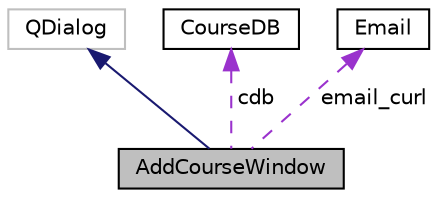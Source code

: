 digraph "AddCourseWindow"
{
  edge [fontname="Helvetica",fontsize="10",labelfontname="Helvetica",labelfontsize="10"];
  node [fontname="Helvetica",fontsize="10",shape=record];
  Node1 [label="AddCourseWindow",height=0.2,width=0.4,color="black", fillcolor="grey75", style="filled", fontcolor="black"];
  Node2 -> Node1 [dir="back",color="midnightblue",fontsize="10",style="solid",fontname="Helvetica"];
  Node2 [label="QDialog",height=0.2,width=0.4,color="grey75", fillcolor="white", style="filled"];
  Node3 -> Node1 [dir="back",color="darkorchid3",fontsize="10",style="dashed",label=" cdb" ,fontname="Helvetica"];
  Node3 [label="CourseDB",height=0.2,width=0.4,color="black", fillcolor="white", style="filled",URL="$class_course_d_b.html"];
  Node4 -> Node1 [dir="back",color="darkorchid3",fontsize="10",style="dashed",label=" email_curl" ,fontname="Helvetica"];
  Node4 [label="Email",height=0.2,width=0.4,color="black", fillcolor="white", style="filled",URL="$class_email.html",tooltip="A Class for managing email types and template using SendGrid. "];
}

